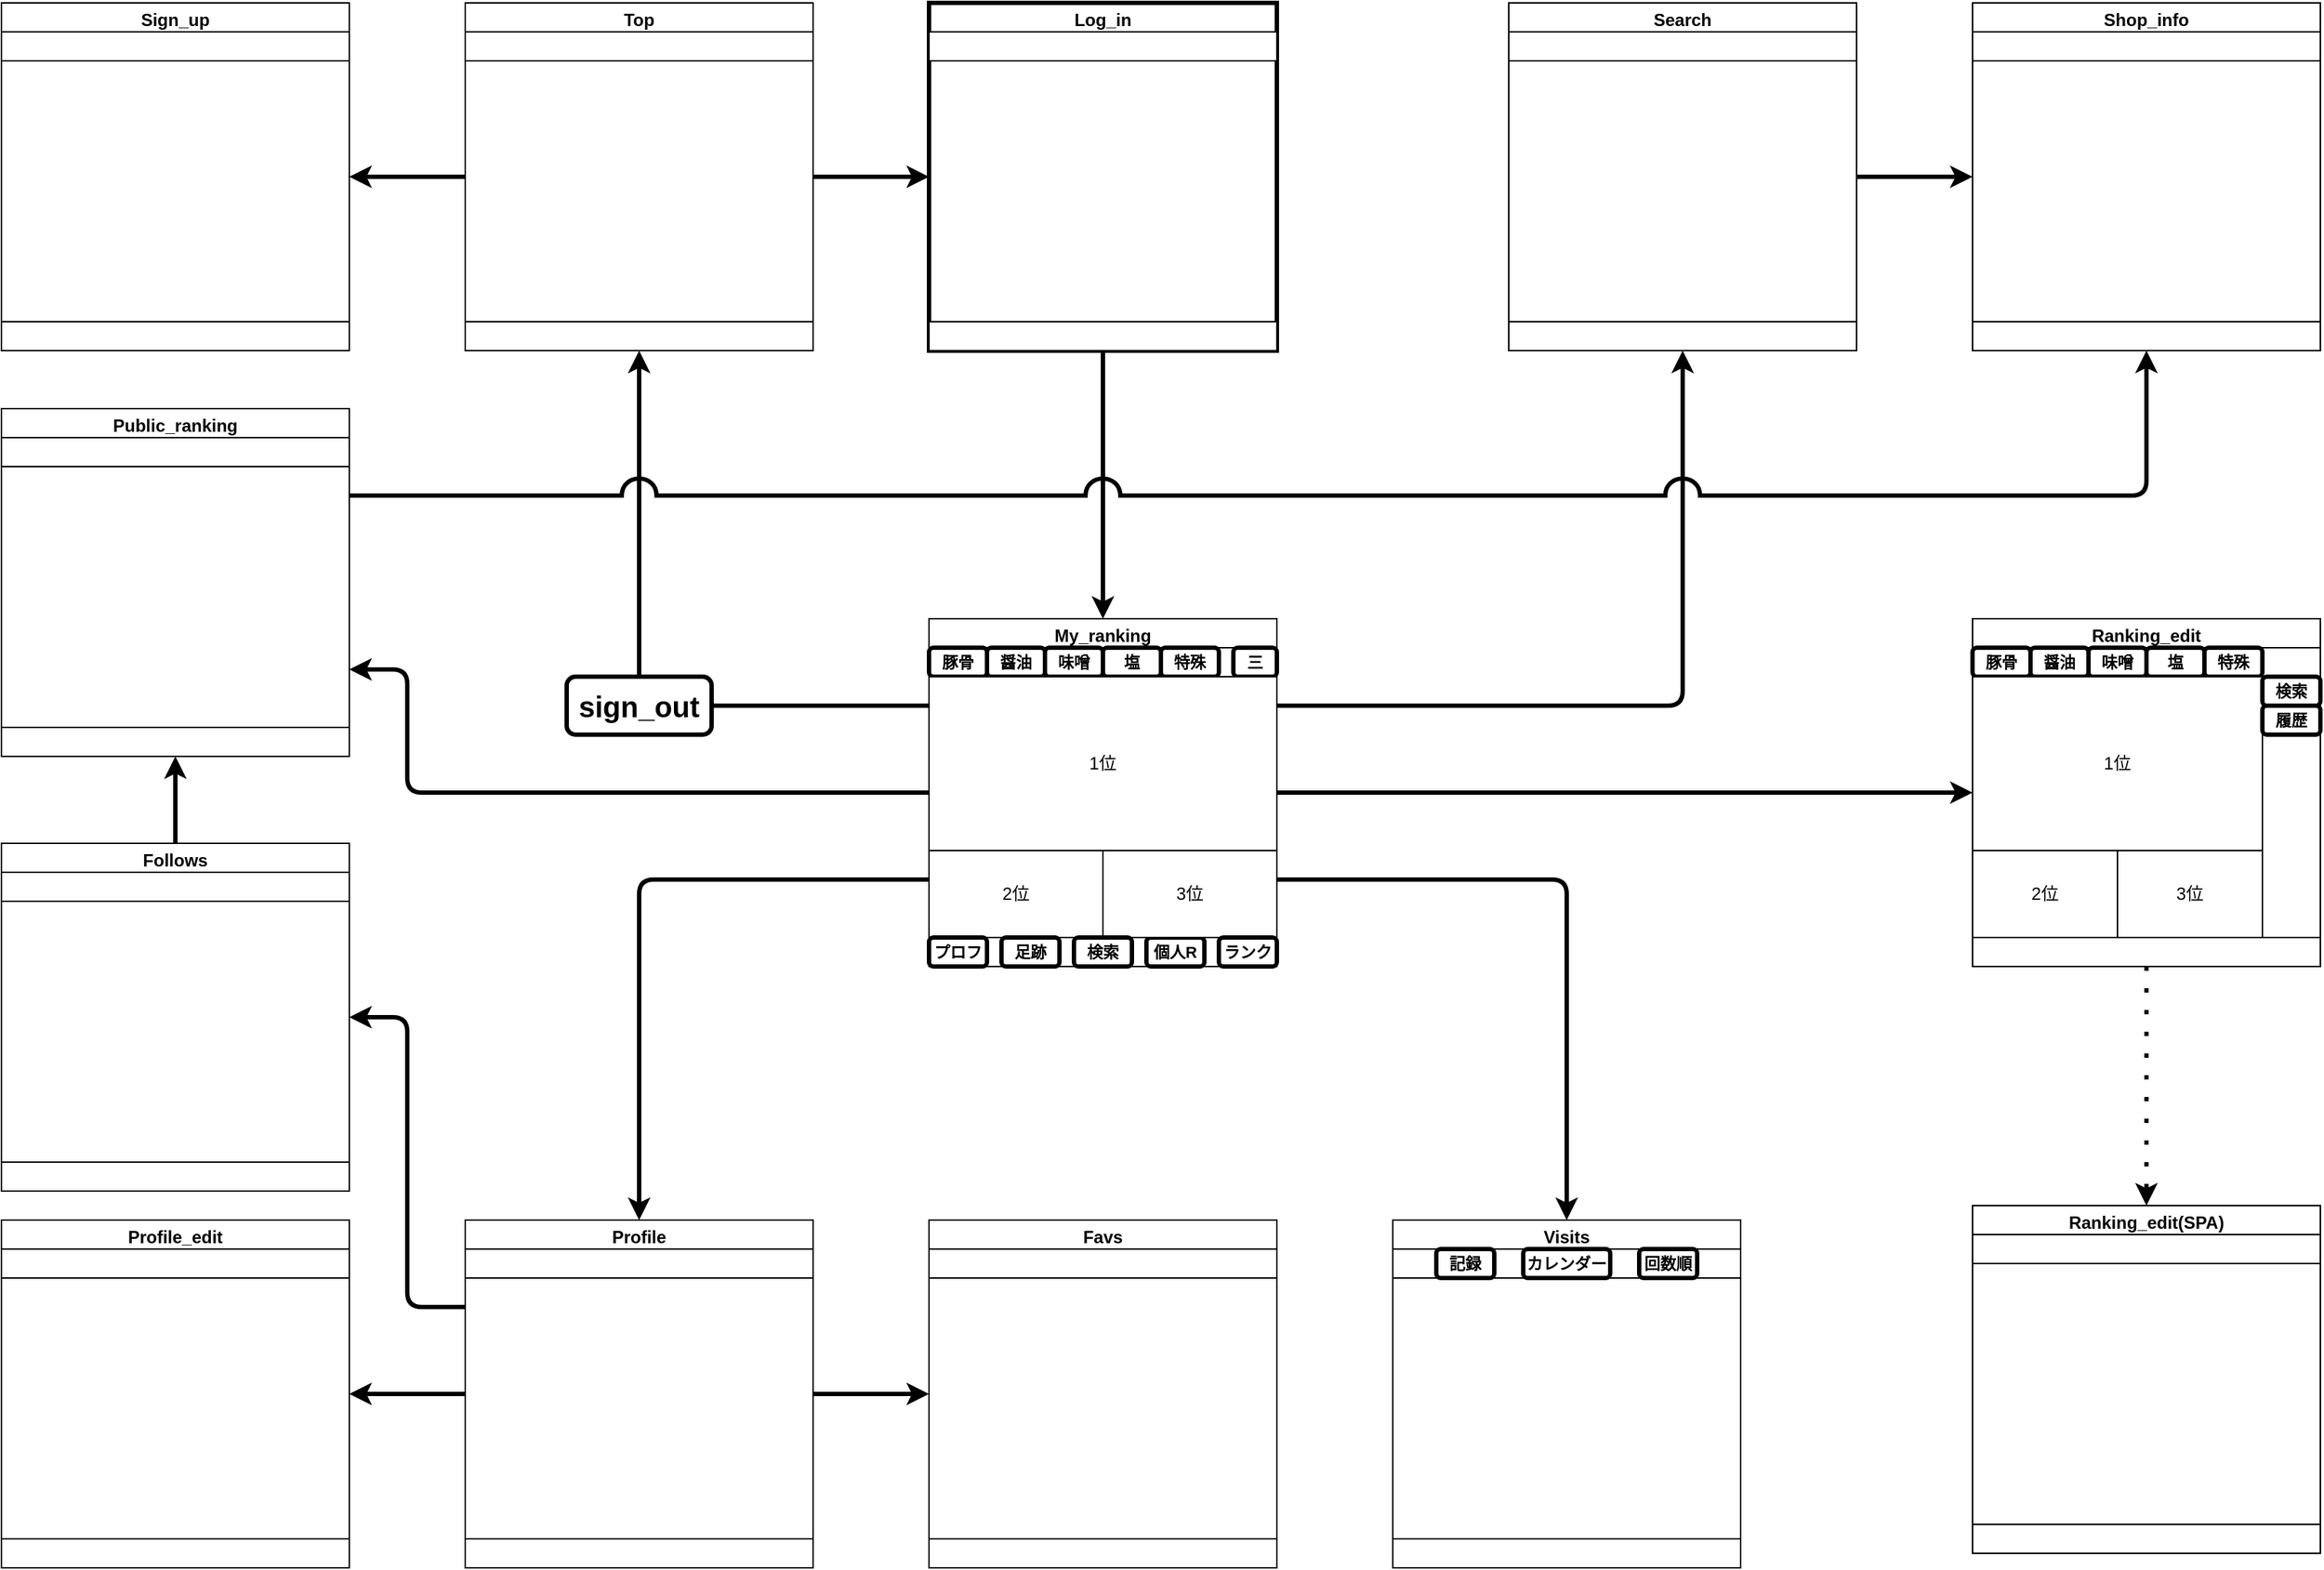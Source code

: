 <mxfile>
    <diagram id="ljXHoRzlFX_BFUAZieQ2" name="ページ1">
        <mxGraphModel dx="1612" dy="1099" grid="1" gridSize="10" guides="1" tooltips="1" connect="1" arrows="1" fold="1" page="1" pageScale="1" pageWidth="1654" pageHeight="1169" math="0" shadow="0">
            <root>
                <mxCell id="0"/>
                <mxCell id="1" parent="0"/>
                <mxCell id="109" style="edgeStyle=none;html=1;exitX=1;exitY=0.5;exitDx=0;exitDy=0;entryX=0;entryY=0.5;entryDx=0;entryDy=0;strokeWidth=3;" parent="1" source="3" target="14" edge="1">
                    <mxGeometry relative="1" as="geometry"/>
                </mxCell>
                <mxCell id="110" style="edgeStyle=none;html=1;exitX=0;exitY=0.25;exitDx=0;exitDy=0;entryX=1;entryY=0.5;entryDx=0;entryDy=0;strokeWidth=3;" parent="1" source="3" target="16" edge="1">
                    <mxGeometry relative="1" as="geometry">
                        <Array as="points">
                            <mxPoint x="320" y="940"/>
                            <mxPoint x="320" y="740"/>
                        </Array>
                    </mxGeometry>
                </mxCell>
                <mxCell id="111" style="edgeStyle=none;html=1;exitX=0;exitY=0.5;exitDx=0;exitDy=0;entryX=1;entryY=0.5;entryDx=0;entryDy=0;strokeWidth=3;" parent="1" source="3" target="91" edge="1">
                    <mxGeometry relative="1" as="geometry"/>
                </mxCell>
                <mxCell id="3" value="Profile" style="swimlane;whiteSpace=wrap;html=1;startSize=23;" parent="1" vertex="1">
                    <mxGeometry x="360" y="880" width="240" height="240" as="geometry"/>
                </mxCell>
                <mxCell id="32" value="" style="rounded=0;whiteSpace=wrap;html=1;" parent="3" vertex="1">
                    <mxGeometry y="20" width="240" height="20" as="geometry"/>
                </mxCell>
                <mxCell id="36" value="" style="rounded=0;whiteSpace=wrap;html=1;" parent="3" vertex="1">
                    <mxGeometry y="220" width="240" height="20" as="geometry"/>
                </mxCell>
                <mxCell id="14" value="Favs" style="swimlane;whiteSpace=wrap;html=1;" parent="1" vertex="1">
                    <mxGeometry x="680" y="880" width="240" height="240" as="geometry"/>
                </mxCell>
                <mxCell id="26" value="" style="rounded=0;whiteSpace=wrap;html=1;" parent="14" vertex="1">
                    <mxGeometry y="20" width="240" height="20" as="geometry"/>
                </mxCell>
                <mxCell id="41" value="" style="rounded=0;whiteSpace=wrap;html=1;" parent="14" vertex="1">
                    <mxGeometry y="220" width="240" height="20" as="geometry"/>
                </mxCell>
                <mxCell id="142" style="edgeStyle=none;html=1;exitX=0.5;exitY=0;exitDx=0;exitDy=0;entryX=0.5;entryY=1;entryDx=0;entryDy=0;strokeWidth=3;" edge="1" parent="1" source="16" target="139">
                    <mxGeometry relative="1" as="geometry"/>
                </mxCell>
                <mxCell id="16" value="Follows" style="swimlane;whiteSpace=wrap;html=1;" parent="1" vertex="1">
                    <mxGeometry x="40" y="620" width="240" height="240" as="geometry"/>
                </mxCell>
                <mxCell id="27" value="" style="rounded=0;whiteSpace=wrap;html=1;" parent="16" vertex="1">
                    <mxGeometry y="20" width="240" height="20" as="geometry"/>
                </mxCell>
                <mxCell id="40" value="" style="rounded=0;whiteSpace=wrap;html=1;" parent="16" vertex="1">
                    <mxGeometry y="220" width="240" height="20" as="geometry"/>
                </mxCell>
                <mxCell id="103" style="edgeStyle=none;shape=connector;rounded=1;html=1;entryX=0;entryY=0.5;entryDx=0;entryDy=0;strokeColor=default;strokeWidth=3;align=center;verticalAlign=middle;fontFamily=Helvetica;fontSize=11;fontColor=default;labelBackgroundColor=default;endArrow=classic;" parent="1" source="18" target="23" edge="1">
                    <mxGeometry relative="1" as="geometry"/>
                </mxCell>
                <mxCell id="18" value="Search" style="swimlane;whiteSpace=wrap;html=1;" parent="1" vertex="1">
                    <mxGeometry x="1080" y="40" width="240" height="240" as="geometry"/>
                </mxCell>
                <mxCell id="30" value="" style="rounded=0;whiteSpace=wrap;html=1;" parent="18" vertex="1">
                    <mxGeometry y="20" width="240" height="20" as="geometry"/>
                </mxCell>
                <mxCell id="38" value="" style="rounded=0;whiteSpace=wrap;html=1;" parent="18" vertex="1">
                    <mxGeometry y="220" width="240" height="20" as="geometry"/>
                </mxCell>
                <mxCell id="58" style="edgeStyle=none;shape=connector;rounded=1;html=1;entryX=0.5;entryY=1;entryDx=0;entryDy=0;strokeColor=default;strokeWidth=3;align=center;verticalAlign=middle;fontFamily=Helvetica;fontSize=11;fontColor=default;labelBackgroundColor=default;endArrow=classic;" parent="1" source="71" target="22" edge="1">
                    <mxGeometry relative="1" as="geometry">
                        <Array as="points"/>
                    </mxGeometry>
                </mxCell>
                <mxCell id="62" style="edgeStyle=none;shape=connector;rounded=1;html=1;exitX=1;exitY=0.25;exitDx=0;exitDy=0;entryX=0.5;entryY=1;entryDx=0;entryDy=0;strokeColor=default;strokeWidth=3;align=center;verticalAlign=middle;fontFamily=Helvetica;fontSize=11;fontColor=default;labelBackgroundColor=default;endArrow=classic;" parent="1" source="19" target="18" edge="1">
                    <mxGeometry relative="1" as="geometry">
                        <Array as="points">
                            <mxPoint x="1200" y="525"/>
                        </Array>
                    </mxGeometry>
                </mxCell>
                <mxCell id="108" style="edgeStyle=none;html=1;exitX=0;exitY=0.75;exitDx=0;exitDy=0;entryX=0.5;entryY=0;entryDx=0;entryDy=0;strokeWidth=3;" parent="1" source="19" target="3" edge="1">
                    <mxGeometry relative="1" as="geometry">
                        <Array as="points">
                            <mxPoint x="480" y="645"/>
                        </Array>
                    </mxGeometry>
                </mxCell>
                <mxCell id="126" style="edgeStyle=none;shape=connector;rounded=1;html=1;entryX=0;entryY=0.5;entryDx=0;entryDy=0;strokeColor=default;strokeWidth=3;align=center;verticalAlign=middle;fontFamily=Helvetica;fontSize=11;fontColor=default;labelBackgroundColor=default;endArrow=classic;" parent="1" source="19" target="17" edge="1">
                    <mxGeometry relative="1" as="geometry"/>
                </mxCell>
                <mxCell id="129" style="edgeStyle=none;shape=connector;rounded=1;html=1;exitX=1;exitY=0.75;exitDx=0;exitDy=0;entryX=0.5;entryY=0;entryDx=0;entryDy=0;strokeColor=default;strokeWidth=3;align=center;verticalAlign=middle;fontFamily=Helvetica;fontSize=11;fontColor=default;labelBackgroundColor=default;endArrow=classic;" parent="1" source="19" target="112" edge="1">
                    <mxGeometry relative="1" as="geometry">
                        <Array as="points">
                            <mxPoint x="1120" y="645"/>
                        </Array>
                    </mxGeometry>
                </mxCell>
                <mxCell id="144" style="edgeStyle=none;html=1;exitX=0;exitY=0.5;exitDx=0;exitDy=0;entryX=1;entryY=0.75;entryDx=0;entryDy=0;strokeWidth=3;" edge="1" parent="1" source="19" target="139">
                    <mxGeometry relative="1" as="geometry">
                        <Array as="points">
                            <mxPoint x="320" y="585"/>
                            <mxPoint x="320" y="500"/>
                        </Array>
                    </mxGeometry>
                </mxCell>
                <mxCell id="19" value="My_ranking" style="swimlane;whiteSpace=wrap;html=1;" parent="1" vertex="1">
                    <mxGeometry x="680" y="465" width="240" height="240" as="geometry">
                        <mxRectangle x="680" y="465" width="90" height="30" as="alternateBounds"/>
                    </mxGeometry>
                </mxCell>
                <mxCell id="31" value="" style="rounded=0;whiteSpace=wrap;html=1;" parent="19" vertex="1">
                    <mxGeometry y="20" width="240" height="20" as="geometry"/>
                </mxCell>
                <mxCell id="37" value="" style="rounded=0;whiteSpace=wrap;html=1;" parent="19" vertex="1">
                    <mxGeometry y="220" width="240" height="20" as="geometry"/>
                </mxCell>
                <mxCell id="73" value="豚骨" style="rounded=1;whiteSpace=wrap;html=1;strokeColor=default;strokeWidth=3;align=center;verticalAlign=middle;fontFamily=Helvetica;fontSize=11;fontColor=default;fontStyle=1;labelBackgroundColor=default;fillColor=default;" parent="19" vertex="1">
                    <mxGeometry y="20" width="40" height="20" as="geometry"/>
                </mxCell>
                <mxCell id="78" value="味噌" style="rounded=1;whiteSpace=wrap;html=1;strokeColor=default;strokeWidth=3;align=center;verticalAlign=middle;fontFamily=Helvetica;fontSize=11;fontColor=default;fontStyle=1;labelBackgroundColor=default;fillColor=default;" parent="19" vertex="1">
                    <mxGeometry x="80" y="20" width="40" height="20" as="geometry"/>
                </mxCell>
                <mxCell id="77" value="醤油" style="rounded=1;whiteSpace=wrap;html=1;strokeColor=default;strokeWidth=3;align=center;verticalAlign=middle;fontFamily=Helvetica;fontSize=11;fontColor=default;fontStyle=1;labelBackgroundColor=default;fillColor=default;" parent="19" vertex="1">
                    <mxGeometry x="40" y="20" width="40" height="20" as="geometry"/>
                </mxCell>
                <mxCell id="76" value="塩" style="rounded=1;whiteSpace=wrap;html=1;strokeColor=default;strokeWidth=3;align=center;verticalAlign=middle;fontFamily=Helvetica;fontSize=11;fontColor=default;fontStyle=1;labelBackgroundColor=default;fillColor=default;" parent="19" vertex="1">
                    <mxGeometry x="120" y="20" width="40" height="20" as="geometry"/>
                </mxCell>
                <mxCell id="82" value="特殊" style="rounded=1;whiteSpace=wrap;html=1;strokeColor=default;strokeWidth=3;align=center;verticalAlign=middle;fontFamily=Helvetica;fontSize=11;fontColor=default;fontStyle=1;labelBackgroundColor=default;fillColor=default;" parent="19" vertex="1">
                    <mxGeometry x="160" y="20" width="40" height="20" as="geometry"/>
                </mxCell>
                <mxCell id="83" value="三" style="rounded=1;whiteSpace=wrap;html=1;strokeColor=default;strokeWidth=3;align=center;verticalAlign=middle;fontFamily=Helvetica;fontSize=11;fontColor=default;fontStyle=1;labelBackgroundColor=default;fillColor=default;" parent="19" vertex="1">
                    <mxGeometry x="210" y="20" width="30" height="20" as="geometry"/>
                </mxCell>
                <mxCell id="75" value="個人R" style="rounded=1;whiteSpace=wrap;html=1;strokeColor=default;strokeWidth=3;align=center;verticalAlign=middle;fontFamily=Helvetica;fontSize=11;fontColor=default;fontStyle=1;labelBackgroundColor=default;fillColor=default;" parent="19" vertex="1">
                    <mxGeometry x="150" y="220" width="40" height="20" as="geometry"/>
                </mxCell>
                <mxCell id="131" value="2位" style="rounded=0;whiteSpace=wrap;html=1;" parent="19" vertex="1">
                    <mxGeometry y="160" width="120" height="60" as="geometry"/>
                </mxCell>
                <mxCell id="132" value="3位" style="rounded=0;whiteSpace=wrap;html=1;" parent="19" vertex="1">
                    <mxGeometry x="120" y="160" width="120" height="60" as="geometry"/>
                </mxCell>
                <mxCell id="97" value="検索" style="rounded=1;whiteSpace=wrap;html=1;strokeColor=default;strokeWidth=3;align=center;verticalAlign=middle;fontFamily=Helvetica;fontSize=11;fontColor=default;fontStyle=1;labelBackgroundColor=default;fillColor=default;" parent="19" vertex="1">
                    <mxGeometry x="100" y="220" width="40" height="20" as="geometry"/>
                </mxCell>
                <mxCell id="137" value="プロフ" style="rounded=1;whiteSpace=wrap;html=1;strokeColor=default;strokeWidth=3;align=center;verticalAlign=middle;fontFamily=Helvetica;fontSize=11;fontColor=default;fontStyle=1;labelBackgroundColor=default;fillColor=default;" parent="19" vertex="1">
                    <mxGeometry y="220" width="40" height="20" as="geometry"/>
                </mxCell>
                <mxCell id="98" value="足跡" style="rounded=1;whiteSpace=wrap;html=1;strokeColor=default;strokeWidth=3;align=center;verticalAlign=middle;fontFamily=Helvetica;fontSize=11;fontColor=default;fontStyle=1;labelBackgroundColor=default;fillColor=default;" parent="19" vertex="1">
                    <mxGeometry x="50" y="220" width="40" height="20" as="geometry"/>
                </mxCell>
                <mxCell id="138" value="ランク" style="rounded=1;whiteSpace=wrap;html=1;strokeColor=default;strokeWidth=3;align=center;verticalAlign=middle;fontFamily=Helvetica;fontSize=11;fontColor=default;fontStyle=1;labelBackgroundColor=default;fillColor=default;" vertex="1" parent="19">
                    <mxGeometry x="200" y="220" width="40" height="20" as="geometry"/>
                </mxCell>
                <mxCell id="130" value="1位" style="rounded=0;whiteSpace=wrap;html=1;" parent="19" vertex="1">
                    <mxGeometry y="40" width="240" height="120" as="geometry"/>
                </mxCell>
                <mxCell id="60" style="edgeStyle=none;shape=connector;rounded=1;html=1;exitX=0.5;exitY=1;exitDx=0;exitDy=0;entryX=0.5;entryY=0;entryDx=0;entryDy=0;strokeColor=default;strokeWidth=3;align=center;verticalAlign=middle;fontFamily=Helvetica;fontSize=11;fontColor=default;labelBackgroundColor=default;endArrow=classic;" parent="1" source="20" target="19" edge="1">
                    <mxGeometry relative="1" as="geometry"/>
                </mxCell>
                <mxCell id="20" value="Log_in" style="swimlane;whiteSpace=wrap;html=1;strokeWidth=3;" parent="1" vertex="1">
                    <mxGeometry x="680" y="40" width="240" height="240" as="geometry"/>
                </mxCell>
                <mxCell id="34" value="" style="rounded=0;whiteSpace=wrap;html=1;" parent="20" vertex="1">
                    <mxGeometry y="20" width="240" height="20" as="geometry"/>
                </mxCell>
                <mxCell id="43" value="" style="rounded=0;whiteSpace=wrap;html=1;" parent="20" vertex="1">
                    <mxGeometry y="220" width="240" height="20" as="geometry"/>
                </mxCell>
                <mxCell id="21" value="Sign_up" style="swimlane;whiteSpace=wrap;html=1;" parent="1" vertex="1">
                    <mxGeometry x="40" y="40" width="240" height="240" as="geometry"/>
                </mxCell>
                <mxCell id="25" value="" style="rounded=0;whiteSpace=wrap;html=1;" parent="21" vertex="1">
                    <mxGeometry y="20" width="240" height="20" as="geometry"/>
                </mxCell>
                <mxCell id="46" value="" style="rounded=0;whiteSpace=wrap;html=1;" parent="21" vertex="1">
                    <mxGeometry y="220" width="240" height="20" as="geometry"/>
                </mxCell>
                <mxCell id="54" style="edgeStyle=none;shape=connector;rounded=1;html=1;exitX=1;exitY=0.5;exitDx=0;exitDy=0;entryX=0;entryY=0.5;entryDx=0;entryDy=0;strokeColor=default;strokeWidth=3;align=center;verticalAlign=middle;fontFamily=Helvetica;fontSize=11;fontColor=default;labelBackgroundColor=default;endArrow=classic;" parent="1" source="22" target="20" edge="1">
                    <mxGeometry relative="1" as="geometry"/>
                </mxCell>
                <mxCell id="59" style="edgeStyle=none;shape=connector;rounded=1;html=1;exitX=0;exitY=0.5;exitDx=0;exitDy=0;entryX=1;entryY=0.5;entryDx=0;entryDy=0;strokeColor=default;strokeWidth=3;align=center;verticalAlign=middle;fontFamily=Helvetica;fontSize=11;fontColor=default;labelBackgroundColor=default;endArrow=classic;" parent="1" source="22" target="21" edge="1">
                    <mxGeometry relative="1" as="geometry"/>
                </mxCell>
                <mxCell id="22" value="Top" style="swimlane;whiteSpace=wrap;html=1;" parent="1" vertex="1">
                    <mxGeometry x="360" y="40" width="240" height="240" as="geometry"/>
                </mxCell>
                <mxCell id="35" value="" style="rounded=0;whiteSpace=wrap;html=1;" parent="22" vertex="1">
                    <mxGeometry y="20" width="240" height="20" as="geometry"/>
                </mxCell>
                <mxCell id="45" value="" style="rounded=0;whiteSpace=wrap;html=1;" parent="22" vertex="1">
                    <mxGeometry y="220" width="240" height="20" as="geometry"/>
                </mxCell>
                <mxCell id="23" value="Shop_info" style="swimlane;whiteSpace=wrap;html=1;" parent="1" vertex="1">
                    <mxGeometry x="1400" y="40" width="240" height="240" as="geometry"/>
                </mxCell>
                <mxCell id="33" value="" style="rounded=0;whiteSpace=wrap;html=1;" parent="23" vertex="1">
                    <mxGeometry y="20" width="240" height="20" as="geometry"/>
                </mxCell>
                <mxCell id="42" value="" style="rounded=0;whiteSpace=wrap;html=1;" parent="23" vertex="1">
                    <mxGeometry y="220" width="240" height="20" as="geometry"/>
                </mxCell>
                <mxCell id="15" value="Ranking_edit(SPA)" style="swimlane;whiteSpace=wrap;html=1;" parent="1" vertex="1">
                    <mxGeometry x="1400" y="870" width="240" height="240" as="geometry"/>
                </mxCell>
                <mxCell id="29" value="" style="rounded=0;whiteSpace=wrap;html=1;" parent="15" vertex="1">
                    <mxGeometry y="20" width="240" height="20" as="geometry"/>
                </mxCell>
                <mxCell id="44" value="" style="rounded=0;whiteSpace=wrap;html=1;" parent="15" vertex="1">
                    <mxGeometry y="220" width="240" height="20" as="geometry"/>
                </mxCell>
                <mxCell id="72" value="" style="edgeStyle=none;shape=connector;rounded=1;html=1;exitX=0;exitY=0.25;exitDx=0;exitDy=0;entryX=0.5;entryY=1;entryDx=0;entryDy=0;strokeColor=default;strokeWidth=3;align=center;verticalAlign=middle;fontFamily=Helvetica;fontSize=11;fontColor=default;labelBackgroundColor=default;endArrow=classic;" parent="1" source="19" target="71" edge="1">
                    <mxGeometry relative="1" as="geometry">
                        <mxPoint x="680" y="525" as="sourcePoint"/>
                        <mxPoint x="480" y="280" as="targetPoint"/>
                        <Array as="points">
                            <mxPoint x="480" y="525"/>
                        </Array>
                    </mxGeometry>
                </mxCell>
                <mxCell id="71" value="&lt;font style=&quot;font-size: 20px;&quot;&gt;sign_out&lt;/font&gt;" style="rounded=1;whiteSpace=wrap;html=1;strokeColor=default;strokeWidth=3;align=center;verticalAlign=middle;fontFamily=Helvetica;fontSize=11;fontColor=default;fontStyle=1;labelBackgroundColor=default;fillColor=default;" parent="1" vertex="1">
                    <mxGeometry x="430" y="505" width="100" height="40" as="geometry"/>
                </mxCell>
                <mxCell id="91" value="Profile_edit" style="swimlane;whiteSpace=wrap;html=1;" parent="1" vertex="1">
                    <mxGeometry x="40" y="880" width="240" height="240" as="geometry"/>
                </mxCell>
                <mxCell id="92" value="" style="rounded=0;whiteSpace=wrap;html=1;" parent="91" vertex="1">
                    <mxGeometry y="20" width="240" height="20" as="geometry"/>
                </mxCell>
                <mxCell id="93" value="" style="rounded=0;whiteSpace=wrap;html=1;" parent="91" vertex="1">
                    <mxGeometry y="220" width="240" height="20" as="geometry"/>
                </mxCell>
                <mxCell id="17" value="Ranking_edit" style="swimlane;whiteSpace=wrap;html=1;" parent="1" vertex="1">
                    <mxGeometry x="1400" y="465" width="240" height="240" as="geometry"/>
                </mxCell>
                <mxCell id="28" value="" style="rounded=0;whiteSpace=wrap;html=1;" parent="17" vertex="1">
                    <mxGeometry y="20" width="240" height="20" as="geometry"/>
                </mxCell>
                <mxCell id="39" value="" style="rounded=0;whiteSpace=wrap;html=1;" parent="17" vertex="1">
                    <mxGeometry y="220" width="240" height="20" as="geometry"/>
                </mxCell>
                <mxCell id="85" value="豚骨" style="rounded=1;whiteSpace=wrap;html=1;strokeColor=default;strokeWidth=3;align=center;verticalAlign=middle;fontFamily=Helvetica;fontSize=11;fontColor=default;fontStyle=1;labelBackgroundColor=default;fillColor=default;" parent="17" vertex="1">
                    <mxGeometry y="20" width="40" height="20" as="geometry"/>
                </mxCell>
                <mxCell id="86" value="醤油" style="rounded=1;whiteSpace=wrap;html=1;strokeColor=default;strokeWidth=3;align=center;verticalAlign=middle;fontFamily=Helvetica;fontSize=11;fontColor=default;fontStyle=1;labelBackgroundColor=default;fillColor=default;" parent="17" vertex="1">
                    <mxGeometry x="40" y="20" width="40" height="20" as="geometry"/>
                </mxCell>
                <mxCell id="87" value="味噌" style="rounded=1;whiteSpace=wrap;html=1;strokeColor=default;strokeWidth=3;align=center;verticalAlign=middle;fontFamily=Helvetica;fontSize=11;fontColor=default;fontStyle=1;labelBackgroundColor=default;fillColor=default;" parent="17" vertex="1">
                    <mxGeometry x="80" y="20" width="40" height="20" as="geometry"/>
                </mxCell>
                <mxCell id="88" value="塩" style="rounded=1;whiteSpace=wrap;html=1;strokeColor=default;strokeWidth=3;align=center;verticalAlign=middle;fontFamily=Helvetica;fontSize=11;fontColor=default;fontStyle=1;labelBackgroundColor=default;fillColor=default;" parent="17" vertex="1">
                    <mxGeometry x="120" y="20" width="40" height="20" as="geometry"/>
                </mxCell>
                <mxCell id="89" value="特殊" style="rounded=1;whiteSpace=wrap;html=1;strokeColor=default;strokeWidth=3;align=center;verticalAlign=middle;fontFamily=Helvetica;fontSize=11;fontColor=default;fontStyle=1;labelBackgroundColor=default;fillColor=default;" parent="17" vertex="1">
                    <mxGeometry x="160" y="20" width="40" height="20" as="geometry"/>
                </mxCell>
                <mxCell id="48" value="1位" style="rounded=0;whiteSpace=wrap;html=1;" parent="17" vertex="1">
                    <mxGeometry y="40" width="200" height="120" as="geometry"/>
                </mxCell>
                <mxCell id="49" value="2位" style="rounded=0;whiteSpace=wrap;html=1;" parent="17" vertex="1">
                    <mxGeometry y="160" width="100" height="60" as="geometry"/>
                </mxCell>
                <mxCell id="50" value="3位" style="rounded=0;whiteSpace=wrap;html=1;" parent="17" vertex="1">
                    <mxGeometry x="100" y="160" width="100" height="60" as="geometry"/>
                </mxCell>
                <mxCell id="119" value="検索" style="rounded=1;whiteSpace=wrap;html=1;strokeColor=default;strokeWidth=3;align=center;verticalAlign=middle;fontFamily=Helvetica;fontSize=11;fontColor=default;fontStyle=1;labelBackgroundColor=default;fillColor=default;" parent="17" vertex="1">
                    <mxGeometry x="200" y="40" width="40" height="20" as="geometry"/>
                </mxCell>
                <mxCell id="118" value="履歴" style="rounded=1;whiteSpace=wrap;html=1;strokeColor=default;strokeWidth=3;align=center;verticalAlign=middle;fontFamily=Helvetica;fontSize=11;fontColor=default;fontStyle=1;labelBackgroundColor=default;fillColor=default;" parent="17" vertex="1">
                    <mxGeometry x="200" y="60" width="40" height="20" as="geometry"/>
                </mxCell>
                <mxCell id="112" value="Visits" style="swimlane;whiteSpace=wrap;html=1;" parent="1" vertex="1">
                    <mxGeometry x="1000" y="880" width="240" height="240" as="geometry"/>
                </mxCell>
                <mxCell id="113" value="" style="rounded=0;whiteSpace=wrap;html=1;" parent="112" vertex="1">
                    <mxGeometry y="20" width="240" height="20" as="geometry"/>
                </mxCell>
                <mxCell id="114" value="" style="rounded=0;whiteSpace=wrap;html=1;" parent="112" vertex="1">
                    <mxGeometry y="220" width="240" height="20" as="geometry"/>
                </mxCell>
                <mxCell id="134" value="記録" style="rounded=1;whiteSpace=wrap;html=1;strokeColor=default;strokeWidth=3;align=center;verticalAlign=middle;fontFamily=Helvetica;fontSize=11;fontColor=default;fontStyle=1;labelBackgroundColor=default;fillColor=default;" parent="112" vertex="1">
                    <mxGeometry x="30" y="20" width="40" height="20" as="geometry"/>
                </mxCell>
                <mxCell id="136" value="カレンダー" style="rounded=1;whiteSpace=wrap;html=1;strokeColor=default;strokeWidth=3;align=center;verticalAlign=middle;fontFamily=Helvetica;fontSize=11;fontColor=default;fontStyle=1;labelBackgroundColor=default;fillColor=default;" parent="112" vertex="1">
                    <mxGeometry x="90" y="20" width="60" height="20" as="geometry"/>
                </mxCell>
                <mxCell id="135" value="回数順" style="rounded=1;whiteSpace=wrap;html=1;strokeColor=default;strokeWidth=3;align=center;verticalAlign=middle;fontFamily=Helvetica;fontSize=11;fontColor=default;fontStyle=1;labelBackgroundColor=default;fillColor=default;" parent="112" vertex="1">
                    <mxGeometry x="170" y="20" width="40" height="20" as="geometry"/>
                </mxCell>
                <mxCell id="127" style="edgeStyle=none;shape=connector;rounded=1;html=1;exitX=0.5;exitY=1;exitDx=0;exitDy=0;entryX=0.5;entryY=0;entryDx=0;entryDy=0;strokeColor=default;strokeWidth=3;align=center;verticalAlign=middle;fontFamily=Helvetica;fontSize=11;fontColor=default;labelBackgroundColor=default;endArrow=classic;dashed=1;dashPattern=1 4;" parent="1" source="39" target="15" edge="1">
                    <mxGeometry relative="1" as="geometry"/>
                </mxCell>
                <mxCell id="147" style="edgeStyle=none;html=1;exitX=1;exitY=0.25;exitDx=0;exitDy=0;entryX=0.5;entryY=1;entryDx=0;entryDy=0;strokeWidth=3;jumpStyle=arc;jumpSize=20;" edge="1" parent="1" source="139" target="23">
                    <mxGeometry relative="1" as="geometry">
                        <Array as="points">
                            <mxPoint x="1520" y="380"/>
                        </Array>
                    </mxGeometry>
                </mxCell>
                <mxCell id="139" value="Public_ranking" style="swimlane;whiteSpace=wrap;html=1;" vertex="1" parent="1">
                    <mxGeometry x="40" y="320" width="240" height="240" as="geometry"/>
                </mxCell>
                <mxCell id="140" value="" style="rounded=0;whiteSpace=wrap;html=1;" vertex="1" parent="139">
                    <mxGeometry y="20" width="240" height="20" as="geometry"/>
                </mxCell>
                <mxCell id="141" value="" style="rounded=0;whiteSpace=wrap;html=1;" vertex="1" parent="139">
                    <mxGeometry y="220" width="240" height="20" as="geometry"/>
                </mxCell>
            </root>
        </mxGraphModel>
    </diagram>
</mxfile>